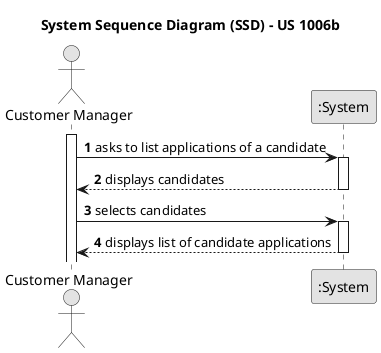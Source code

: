 @startuml
skinparam monochrome true
skinparam packageStyle rectangle
skinparam shadowing false

title System Sequence Diagram (SSD) - US 1006b

autonumber

actor "Customer Manager" as User
participant ":System" as System

activate User

    User -> System: asks to list applications of a candidate
        activate System

    System--> User : displays candidates
        deactivate System

    User -> System: selects candidates
        activate System

    System--> User : displays list of candidate applications
        deactivate System

@enduml